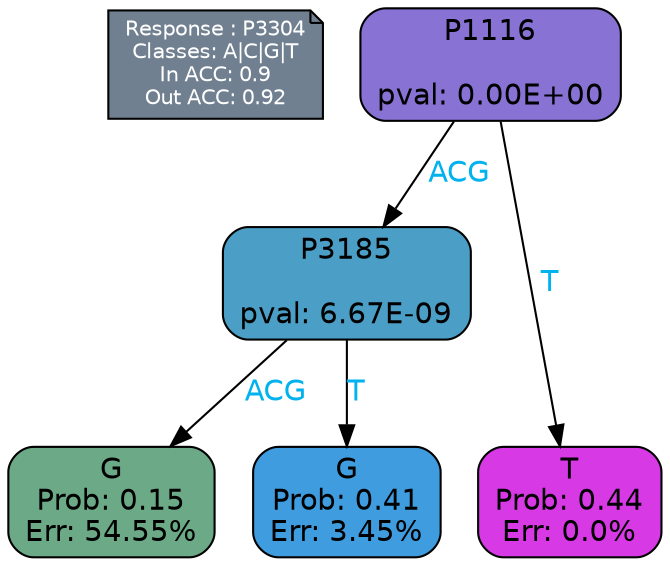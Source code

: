digraph Tree {
node [shape=box, style="filled, rounded", color="black", fontname=helvetica] ;
graph [ranksep=equally, splines=polylines, bgcolor=transparent, dpi=600] ;
edge [fontname=helvetica] ;
LEGEND [label="Response : P3304
Classes: A|C|G|T
In ACC: 0.9
Out ACC: 0.92
",shape=note,align=left,style=filled,fillcolor="slategray",fontcolor="white",fontsize=10];1 [label="P1116

pval: 0.00E+00", fillcolor="#8872d4"] ;
2 [label="P3185

pval: 6.67E-09", fillcolor="#4b9fc6"] ;
3 [label="G
Prob: 0.15
Err: 54.55%", fillcolor="#6ba987"] ;
4 [label="G
Prob: 0.41
Err: 3.45%", fillcolor="#3e9cdf"] ;
5 [label="T
Prob: 0.44
Err: 0.0%", fillcolor="#d739e5"] ;
1 -> 2 [label="ACG",fontcolor=deepskyblue2] ;
1 -> 5 [label="T",fontcolor=deepskyblue2] ;
2 -> 3 [label="ACG",fontcolor=deepskyblue2] ;
2 -> 4 [label="T",fontcolor=deepskyblue2] ;
{rank = same; 3;4;5;}{rank = same; LEGEND;1;}}